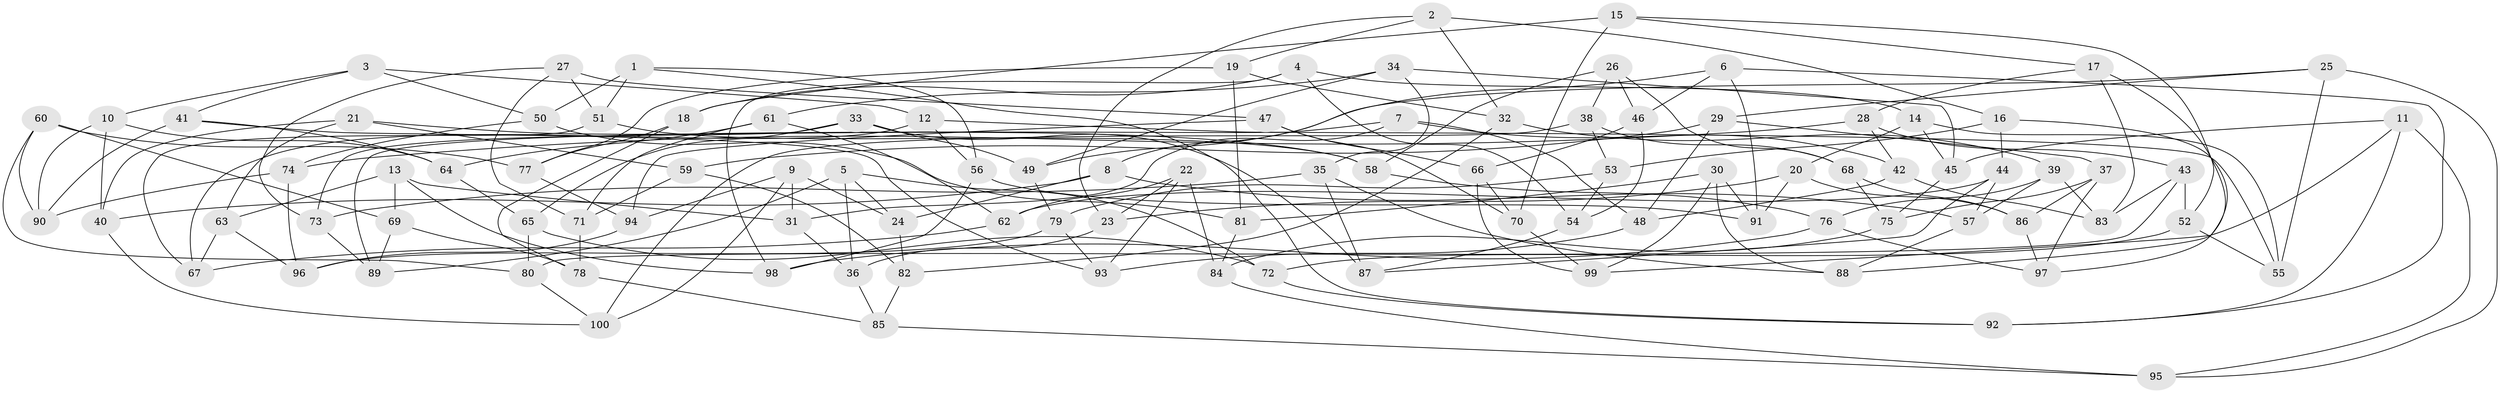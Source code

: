 // coarse degree distribution, {9: 0.01639344262295082, 3: 0.06557377049180328, 8: 0.04918032786885246, 4: 0.7704918032786885, 12: 0.03278688524590164, 10: 0.01639344262295082, 11: 0.03278688524590164, 7: 0.01639344262295082}
// Generated by graph-tools (version 1.1) at 2025/53/03/04/25 22:53:33]
// undirected, 100 vertices, 200 edges
graph export_dot {
  node [color=gray90,style=filled];
  1;
  2;
  3;
  4;
  5;
  6;
  7;
  8;
  9;
  10;
  11;
  12;
  13;
  14;
  15;
  16;
  17;
  18;
  19;
  20;
  21;
  22;
  23;
  24;
  25;
  26;
  27;
  28;
  29;
  30;
  31;
  32;
  33;
  34;
  35;
  36;
  37;
  38;
  39;
  40;
  41;
  42;
  43;
  44;
  45;
  46;
  47;
  48;
  49;
  50;
  51;
  52;
  53;
  54;
  55;
  56;
  57;
  58;
  59;
  60;
  61;
  62;
  63;
  64;
  65;
  66;
  67;
  68;
  69;
  70;
  71;
  72;
  73;
  74;
  75;
  76;
  77;
  78;
  79;
  80;
  81;
  82;
  83;
  84;
  85;
  86;
  87;
  88;
  89;
  90;
  91;
  92;
  93;
  94;
  95;
  96;
  97;
  98;
  99;
  100;
  1 -- 92;
  1 -- 50;
  1 -- 51;
  1 -- 56;
  2 -- 19;
  2 -- 32;
  2 -- 23;
  2 -- 16;
  3 -- 41;
  3 -- 50;
  3 -- 10;
  3 -- 12;
  4 -- 54;
  4 -- 18;
  4 -- 98;
  4 -- 14;
  5 -- 72;
  5 -- 89;
  5 -- 24;
  5 -- 36;
  6 -- 46;
  6 -- 8;
  6 -- 92;
  6 -- 91;
  7 -- 31;
  7 -- 48;
  7 -- 89;
  7 -- 42;
  8 -- 57;
  8 -- 40;
  8 -- 24;
  9 -- 24;
  9 -- 31;
  9 -- 100;
  9 -- 94;
  10 -- 64;
  10 -- 90;
  10 -- 40;
  11 -- 45;
  11 -- 95;
  11 -- 92;
  11 -- 99;
  12 -- 56;
  12 -- 55;
  12 -- 67;
  13 -- 98;
  13 -- 69;
  13 -- 31;
  13 -- 63;
  14 -- 55;
  14 -- 45;
  14 -- 20;
  15 -- 18;
  15 -- 70;
  15 -- 17;
  15 -- 52;
  16 -- 44;
  16 -- 53;
  16 -- 97;
  17 -- 28;
  17 -- 83;
  17 -- 88;
  18 -- 77;
  18 -- 78;
  19 -- 81;
  19 -- 77;
  19 -- 32;
  20 -- 23;
  20 -- 86;
  20 -- 91;
  21 -- 58;
  21 -- 40;
  21 -- 63;
  21 -- 59;
  22 -- 62;
  22 -- 84;
  22 -- 23;
  22 -- 93;
  23 -- 36;
  24 -- 82;
  25 -- 49;
  25 -- 55;
  25 -- 95;
  25 -- 29;
  26 -- 38;
  26 -- 68;
  26 -- 58;
  26 -- 46;
  27 -- 51;
  27 -- 73;
  27 -- 71;
  27 -- 47;
  28 -- 43;
  28 -- 74;
  28 -- 42;
  29 -- 48;
  29 -- 37;
  29 -- 59;
  30 -- 88;
  30 -- 91;
  30 -- 99;
  30 -- 81;
  31 -- 36;
  32 -- 82;
  32 -- 39;
  33 -- 73;
  33 -- 87;
  33 -- 49;
  33 -- 65;
  34 -- 35;
  34 -- 61;
  34 -- 49;
  34 -- 45;
  35 -- 88;
  35 -- 73;
  35 -- 87;
  36 -- 85;
  37 -- 97;
  37 -- 86;
  37 -- 75;
  38 -- 53;
  38 -- 68;
  38 -- 100;
  39 -- 76;
  39 -- 57;
  39 -- 83;
  40 -- 100;
  41 -- 90;
  41 -- 64;
  41 -- 93;
  42 -- 48;
  42 -- 83;
  43 -- 83;
  43 -- 80;
  43 -- 52;
  44 -- 57;
  44 -- 87;
  44 -- 62;
  45 -- 75;
  46 -- 66;
  46 -- 54;
  47 -- 66;
  47 -- 70;
  47 -- 94;
  48 -- 93;
  49 -- 79;
  50 -- 74;
  50 -- 81;
  51 -- 67;
  51 -- 58;
  52 -- 55;
  52 -- 72;
  53 -- 54;
  53 -- 79;
  54 -- 87;
  56 -- 91;
  56 -- 98;
  57 -- 88;
  58 -- 76;
  59 -- 82;
  59 -- 71;
  60 -- 69;
  60 -- 80;
  60 -- 77;
  60 -- 90;
  61 -- 71;
  61 -- 62;
  61 -- 64;
  62 -- 67;
  63 -- 67;
  63 -- 96;
  64 -- 65;
  65 -- 72;
  65 -- 80;
  66 -- 70;
  66 -- 99;
  68 -- 75;
  68 -- 86;
  69 -- 89;
  69 -- 78;
  70 -- 99;
  71 -- 78;
  72 -- 92;
  73 -- 89;
  74 -- 90;
  74 -- 96;
  75 -- 84;
  76 -- 98;
  76 -- 97;
  77 -- 94;
  78 -- 85;
  79 -- 96;
  79 -- 93;
  80 -- 100;
  81 -- 84;
  82 -- 85;
  84 -- 95;
  85 -- 95;
  86 -- 97;
  94 -- 96;
}
